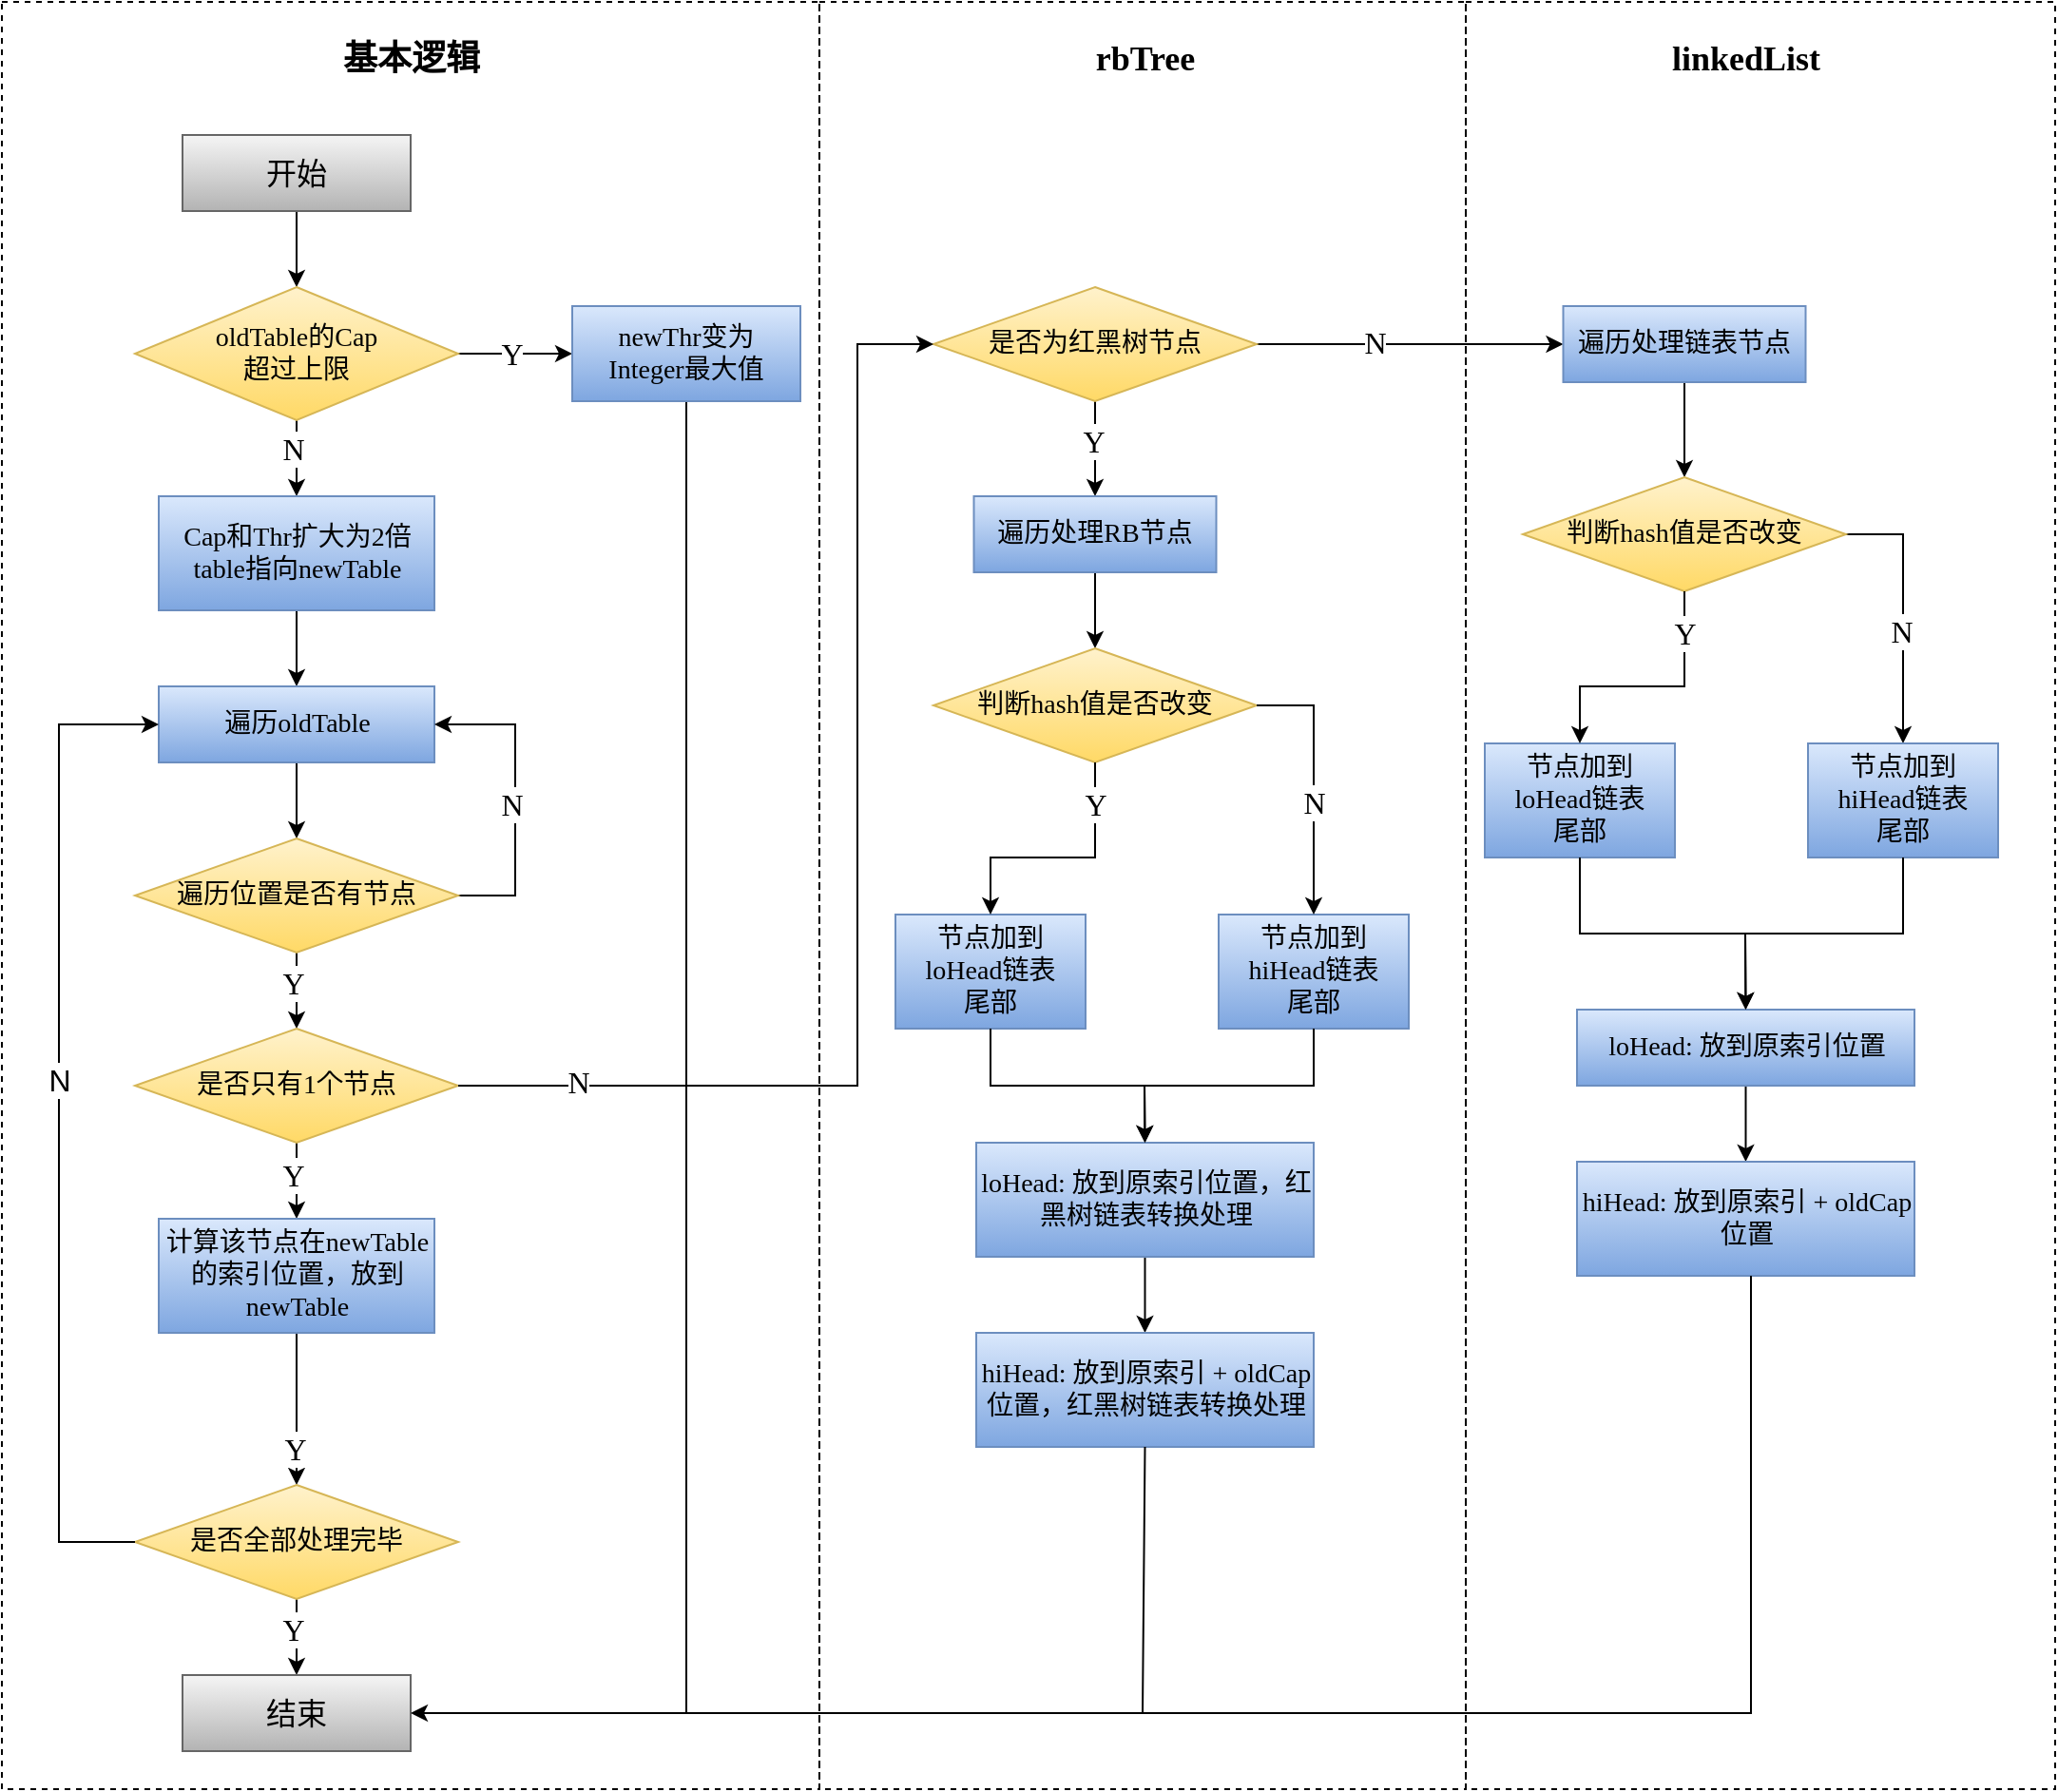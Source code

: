<mxfile version="21.2.8" type="device">
  <diagram name="Page-1" id="p_qODz6G86OCIYM5D9ev">
    <mxGraphModel dx="2058" dy="726" grid="1" gridSize="10" guides="1" tooltips="1" connect="1" arrows="1" fold="1" page="1" pageScale="1" pageWidth="827" pageHeight="1169" math="0" shadow="0">
      <root>
        <mxCell id="0" />
        <mxCell id="1" parent="0" />
        <mxCell id="Ba4Ca6-kx9OB7crVvw3S-46" value="" style="rounded=0;whiteSpace=wrap;html=1;fillColor=none;dashed=1;strokeWidth=1;" parent="1" vertex="1">
          <mxGeometry x="400" y="180" width="340" height="940" as="geometry" />
        </mxCell>
        <mxCell id="Ba4Ca6-kx9OB7crVvw3S-40" value="" style="endArrow=classic;html=1;rounded=0;exitX=1;exitY=0.5;exitDx=0;exitDy=0;entryX=0.5;entryY=0;entryDx=0;entryDy=0;" parent="1" source="Ba4Ca6-kx9OB7crVvw3S-29" target="Ba4Ca6-kx9OB7crVvw3S-33" edge="1">
          <mxGeometry width="50" height="50" relative="1" as="geometry">
            <mxPoint x="790" y="660" as="sourcePoint" />
            <mxPoint x="840" y="610" as="targetPoint" />
            <Array as="points">
              <mxPoint x="970" y="460" />
            </Array>
          </mxGeometry>
        </mxCell>
        <mxCell id="x6XxjloJ7OXMu2vvlHin-3" style="edgeStyle=orthogonalEdgeStyle;rounded=0;orthogonalLoop=1;jettySize=auto;html=1;exitX=0.5;exitY=1;exitDx=0;exitDy=0;entryX=0.5;entryY=0;entryDx=0;entryDy=0;" parent="1" source="x6XxjloJ7OXMu2vvlHin-1" target="x6XxjloJ7OXMu2vvlHin-2" edge="1">
          <mxGeometry relative="1" as="geometry" />
        </mxCell>
        <mxCell id="x6XxjloJ7OXMu2vvlHin-1" value="&lt;font style=&quot;font-size: 16px;&quot;&gt;开始&lt;/font&gt;" style="rounded=0;whiteSpace=wrap;html=1;fillColor=#f5f5f5;gradientColor=#b3b3b3;strokeColor=#666666;" parent="1" vertex="1">
          <mxGeometry x="65" y="250" width="120" height="40" as="geometry" />
        </mxCell>
        <mxCell id="x6XxjloJ7OXMu2vvlHin-5" style="edgeStyle=orthogonalEdgeStyle;rounded=0;orthogonalLoop=1;jettySize=auto;html=1;exitX=0.5;exitY=1;exitDx=0;exitDy=0;entryX=0.5;entryY=0;entryDx=0;entryDy=0;" parent="1" source="x6XxjloJ7OXMu2vvlHin-2" target="x6XxjloJ7OXMu2vvlHin-4" edge="1">
          <mxGeometry relative="1" as="geometry" />
        </mxCell>
        <mxCell id="x6XxjloJ7OXMu2vvlHin-33" style="edgeStyle=orthogonalEdgeStyle;rounded=0;orthogonalLoop=1;jettySize=auto;html=1;exitX=1;exitY=0.5;exitDx=0;exitDy=0;entryX=0;entryY=0.5;entryDx=0;entryDy=0;" parent="1" source="x6XxjloJ7OXMu2vvlHin-2" target="x6XxjloJ7OXMu2vvlHin-32" edge="1">
          <mxGeometry relative="1" as="geometry" />
        </mxCell>
        <mxCell id="x6XxjloJ7OXMu2vvlHin-2" value="&lt;font style=&quot;font-size: 14px;&quot; face=&quot;Verdana&quot;&gt;oldTable的Cap&lt;br&gt;超过上限&lt;/font&gt;" style="rhombus;whiteSpace=wrap;html=1;fillColor=#fff2cc;gradientColor=#ffd966;strokeColor=#d6b656;" parent="1" vertex="1">
          <mxGeometry x="40" y="330" width="170" height="70" as="geometry" />
        </mxCell>
        <mxCell id="x6XxjloJ7OXMu2vvlHin-7" style="edgeStyle=orthogonalEdgeStyle;rounded=0;orthogonalLoop=1;jettySize=auto;html=1;exitX=0.5;exitY=1;exitDx=0;exitDy=0;entryX=0.5;entryY=0;entryDx=0;entryDy=0;" parent="1" source="x6XxjloJ7OXMu2vvlHin-4" target="x6XxjloJ7OXMu2vvlHin-6" edge="1">
          <mxGeometry relative="1" as="geometry" />
        </mxCell>
        <mxCell id="x6XxjloJ7OXMu2vvlHin-4" value="&lt;font face=&quot;Verdana&quot; style=&quot;font-size: 14px;&quot;&gt;Cap和Thr扩大为2倍&lt;br&gt;table指向newTable&lt;/font&gt;" style="rounded=0;whiteSpace=wrap;html=1;fillColor=#dae8fc;gradientColor=#7ea6e0;strokeColor=#6c8ebf;" parent="1" vertex="1">
          <mxGeometry x="52.5" y="440" width="145" height="60" as="geometry" />
        </mxCell>
        <mxCell id="x6XxjloJ7OXMu2vvlHin-9" style="edgeStyle=orthogonalEdgeStyle;rounded=0;orthogonalLoop=1;jettySize=auto;html=1;exitX=0.5;exitY=1;exitDx=0;exitDy=0;entryX=0.5;entryY=0;entryDx=0;entryDy=0;" parent="1" source="x6XxjloJ7OXMu2vvlHin-6" target="x6XxjloJ7OXMu2vvlHin-8" edge="1">
          <mxGeometry relative="1" as="geometry" />
        </mxCell>
        <mxCell id="x6XxjloJ7OXMu2vvlHin-6" value="&lt;font face=&quot;Verdana&quot;&gt;&lt;span style=&quot;font-size: 14px;&quot;&gt;遍历oldTable&lt;/span&gt;&lt;/font&gt;" style="rounded=0;whiteSpace=wrap;html=1;fillColor=#dae8fc;gradientColor=#7ea6e0;strokeColor=#6c8ebf;" parent="1" vertex="1">
          <mxGeometry x="52.5" y="540" width="145" height="40" as="geometry" />
        </mxCell>
        <mxCell id="x6XxjloJ7OXMu2vvlHin-11" style="edgeStyle=orthogonalEdgeStyle;rounded=0;orthogonalLoop=1;jettySize=auto;html=1;exitX=0.5;exitY=1;exitDx=0;exitDy=0;entryX=0.5;entryY=0;entryDx=0;entryDy=0;" parent="1" source="x6XxjloJ7OXMu2vvlHin-8" target="x6XxjloJ7OXMu2vvlHin-10" edge="1">
          <mxGeometry relative="1" as="geometry" />
        </mxCell>
        <mxCell id="x6XxjloJ7OXMu2vvlHin-14" style="edgeStyle=orthogonalEdgeStyle;rounded=0;orthogonalLoop=1;jettySize=auto;html=1;exitX=1;exitY=0.5;exitDx=0;exitDy=0;entryX=1;entryY=0.5;entryDx=0;entryDy=0;" parent="1" source="x6XxjloJ7OXMu2vvlHin-8" target="x6XxjloJ7OXMu2vvlHin-6" edge="1">
          <mxGeometry relative="1" as="geometry">
            <Array as="points">
              <mxPoint x="240" y="650" />
              <mxPoint x="240" y="560" />
            </Array>
          </mxGeometry>
        </mxCell>
        <mxCell id="x6XxjloJ7OXMu2vvlHin-17" value="&lt;font style=&quot;font-size: 16px;&quot; face=&quot;Verdana&quot;&gt;N&lt;/font&gt;" style="edgeLabel;html=1;align=center;verticalAlign=middle;resizable=0;points=[];" parent="x6XxjloJ7OXMu2vvlHin-14" vertex="1" connectable="0">
          <mxGeometry x="0.093" y="2" relative="1" as="geometry">
            <mxPoint y="11" as="offset" />
          </mxGeometry>
        </mxCell>
        <mxCell id="x6XxjloJ7OXMu2vvlHin-8" value="&lt;font face=&quot;Verdana&quot;&gt;&lt;span style=&quot;font-size: 14px;&quot;&gt;遍历位置是否有节点&lt;/span&gt;&lt;/font&gt;" style="rhombus;whiteSpace=wrap;html=1;fillColor=#fff2cc;gradientColor=#ffd966;strokeColor=#d6b656;" parent="1" vertex="1">
          <mxGeometry x="40" y="620" width="170" height="60" as="geometry" />
        </mxCell>
        <mxCell id="x6XxjloJ7OXMu2vvlHin-13" style="edgeStyle=orthogonalEdgeStyle;rounded=0;orthogonalLoop=1;jettySize=auto;html=1;exitX=0.5;exitY=1;exitDx=0;exitDy=0;entryX=0.5;entryY=0;entryDx=0;entryDy=0;" parent="1" source="x6XxjloJ7OXMu2vvlHin-10" target="x6XxjloJ7OXMu2vvlHin-12" edge="1">
          <mxGeometry relative="1" as="geometry" />
        </mxCell>
        <mxCell id="x6XxjloJ7OXMu2vvlHin-10" value="&lt;font face=&quot;Verdana&quot;&gt;&lt;span style=&quot;font-size: 14px;&quot;&gt;是否只有1个节点&lt;/span&gt;&lt;/font&gt;" style="rhombus;whiteSpace=wrap;html=1;fillColor=#fff2cc;gradientColor=#ffd966;strokeColor=#d6b656;" parent="1" vertex="1">
          <mxGeometry x="40" y="720" width="170" height="60" as="geometry" />
        </mxCell>
        <mxCell id="x6XxjloJ7OXMu2vvlHin-19" style="edgeStyle=orthogonalEdgeStyle;rounded=0;orthogonalLoop=1;jettySize=auto;html=1;exitX=0.5;exitY=1;exitDx=0;exitDy=0;entryX=0.5;entryY=0;entryDx=0;entryDy=0;" parent="1" source="x6XxjloJ7OXMu2vvlHin-12" target="x6XxjloJ7OXMu2vvlHin-18" edge="1">
          <mxGeometry relative="1" as="geometry" />
        </mxCell>
        <mxCell id="x6XxjloJ7OXMu2vvlHin-12" value="&lt;font face=&quot;Verdana&quot;&gt;&lt;span style=&quot;font-size: 14px;&quot;&gt;计算该节点在newTable的索引位置，放到newTable&lt;/span&gt;&lt;/font&gt;" style="rounded=0;whiteSpace=wrap;html=1;fillColor=#dae8fc;gradientColor=#7ea6e0;strokeColor=#6c8ebf;" parent="1" vertex="1">
          <mxGeometry x="52.5" y="820" width="145" height="60" as="geometry" />
        </mxCell>
        <mxCell id="x6XxjloJ7OXMu2vvlHin-21" style="edgeStyle=orthogonalEdgeStyle;rounded=0;orthogonalLoop=1;jettySize=auto;html=1;exitX=0.5;exitY=1;exitDx=0;exitDy=0;" parent="1" source="x6XxjloJ7OXMu2vvlHin-18" target="x6XxjloJ7OXMu2vvlHin-20" edge="1">
          <mxGeometry relative="1" as="geometry" />
        </mxCell>
        <mxCell id="x6XxjloJ7OXMu2vvlHin-18" value="&lt;font face=&quot;Verdana&quot;&gt;&lt;span style=&quot;font-size: 14px;&quot;&gt;是否全部处理完毕&lt;/span&gt;&lt;/font&gt;" style="rhombus;whiteSpace=wrap;html=1;fillColor=#fff2cc;gradientColor=#ffd966;strokeColor=#d6b656;" parent="1" vertex="1">
          <mxGeometry x="40" y="960" width="170" height="60" as="geometry" />
        </mxCell>
        <mxCell id="x6XxjloJ7OXMu2vvlHin-22" style="edgeStyle=orthogonalEdgeStyle;rounded=0;orthogonalLoop=1;jettySize=auto;html=1;exitX=0;exitY=0.5;exitDx=0;exitDy=0;entryX=0;entryY=0.5;entryDx=0;entryDy=0;" parent="1" source="x6XxjloJ7OXMu2vvlHin-18" target="x6XxjloJ7OXMu2vvlHin-6" edge="1">
          <mxGeometry relative="1" as="geometry">
            <Array as="points">
              <mxPoint y="990" />
              <mxPoint y="560" />
            </Array>
          </mxGeometry>
        </mxCell>
        <mxCell id="x6XxjloJ7OXMu2vvlHin-23" value="&lt;font style=&quot;font-size: 16px;&quot;&gt;N&lt;/font&gt;" style="edgeLabel;html=1;align=center;verticalAlign=middle;resizable=0;points=[];" parent="x6XxjloJ7OXMu2vvlHin-22" vertex="1" connectable="0">
          <mxGeometry x="0.084" relative="1" as="geometry">
            <mxPoint as="offset" />
          </mxGeometry>
        </mxCell>
        <mxCell id="x6XxjloJ7OXMu2vvlHin-20" value="&lt;font style=&quot;font-size: 16px;&quot;&gt;结束&lt;/font&gt;" style="rounded=0;whiteSpace=wrap;html=1;fillColor=#f5f5f5;gradientColor=#b3b3b3;strokeColor=#666666;" parent="1" vertex="1">
          <mxGeometry x="65" y="1060" width="120" height="40" as="geometry" />
        </mxCell>
        <mxCell id="x6XxjloJ7OXMu2vvlHin-24" value="&lt;font face=&quot;Verdana&quot;&gt;&lt;span style=&quot;font-size: 16px;&quot;&gt;Y&lt;/span&gt;&lt;/font&gt;" style="edgeLabel;html=1;align=center;verticalAlign=middle;resizable=0;points=[];" parent="1" vertex="1" connectable="0">
          <mxGeometry x="131" y="697" as="geometry">
            <mxPoint x="-8" y="-1" as="offset" />
          </mxGeometry>
        </mxCell>
        <mxCell id="x6XxjloJ7OXMu2vvlHin-28" value="&lt;font face=&quot;Verdana&quot;&gt;&lt;span style=&quot;font-size: 16px;&quot;&gt;Y&lt;/span&gt;&lt;/font&gt;" style="edgeLabel;html=1;align=center;verticalAlign=middle;resizable=0;points=[];" parent="1" vertex="1" connectable="0">
          <mxGeometry x="131" y="1037" as="geometry">
            <mxPoint x="-8" y="-1" as="offset" />
          </mxGeometry>
        </mxCell>
        <mxCell id="x6XxjloJ7OXMu2vvlHin-29" value="&lt;font face=&quot;Verdana&quot;&gt;&lt;span style=&quot;font-size: 16px;&quot;&gt;Y&lt;/span&gt;&lt;/font&gt;" style="edgeLabel;html=1;align=center;verticalAlign=middle;resizable=0;points=[];" parent="1" vertex="1" connectable="0">
          <mxGeometry x="131" y="798" as="geometry">
            <mxPoint x="-8" y="-1" as="offset" />
          </mxGeometry>
        </mxCell>
        <mxCell id="x6XxjloJ7OXMu2vvlHin-30" value="&lt;font face=&quot;Verdana&quot;&gt;&lt;span style=&quot;font-size: 16px;&quot;&gt;Y&lt;/span&gt;&lt;/font&gt;" style="edgeLabel;html=1;align=center;verticalAlign=middle;resizable=0;points=[];" parent="1" vertex="1" connectable="0">
          <mxGeometry x="132" y="942" as="geometry">
            <mxPoint x="-8" y="-1" as="offset" />
          </mxGeometry>
        </mxCell>
        <mxCell id="x6XxjloJ7OXMu2vvlHin-31" value="&lt;font style=&quot;font-size: 16px;&quot; face=&quot;Verdana&quot;&gt;N&lt;/font&gt;" style="edgeLabel;html=1;align=center;verticalAlign=middle;resizable=0;points=[];" parent="1" vertex="1" connectable="0">
          <mxGeometry x="123" y="415" as="geometry" />
        </mxCell>
        <mxCell id="x6XxjloJ7OXMu2vvlHin-37" style="edgeStyle=orthogonalEdgeStyle;rounded=0;orthogonalLoop=1;jettySize=auto;html=1;exitX=0.5;exitY=1;exitDx=0;exitDy=0;entryX=1;entryY=0.5;entryDx=0;entryDy=0;" parent="1" source="x6XxjloJ7OXMu2vvlHin-32" target="x6XxjloJ7OXMu2vvlHin-20" edge="1">
          <mxGeometry relative="1" as="geometry" />
        </mxCell>
        <mxCell id="x6XxjloJ7OXMu2vvlHin-32" value="&lt;font face=&quot;Verdana&quot;&gt;&lt;span style=&quot;font-size: 14px;&quot;&gt;newThr变为&lt;br&gt;Integer最大值&lt;/span&gt;&lt;/font&gt;" style="rounded=0;whiteSpace=wrap;html=1;fillColor=#dae8fc;gradientColor=#7ea6e0;strokeColor=#6c8ebf;" parent="1" vertex="1">
          <mxGeometry x="270" y="340" width="120" height="50" as="geometry" />
        </mxCell>
        <mxCell id="x6XxjloJ7OXMu2vvlHin-34" value="&lt;font face=&quot;Verdana&quot;&gt;&lt;span style=&quot;font-size: 16px;&quot;&gt;Y&lt;/span&gt;&lt;/font&gt;" style="edgeLabel;html=1;align=center;verticalAlign=middle;resizable=0;points=[];" parent="1" vertex="1" connectable="0">
          <mxGeometry x="246" y="366" as="geometry">
            <mxPoint x="-8" y="-1" as="offset" />
          </mxGeometry>
        </mxCell>
        <mxCell id="Ba4Ca6-kx9OB7crVvw3S-5" style="edgeStyle=orthogonalEdgeStyle;rounded=0;orthogonalLoop=1;jettySize=auto;html=1;exitX=0.5;exitY=1;exitDx=0;exitDy=0;entryX=0.5;entryY=0;entryDx=0;entryDy=0;" parent="1" source="Ba4Ca6-kx9OB7crVvw3S-1" target="Ba4Ca6-kx9OB7crVvw3S-4" edge="1">
          <mxGeometry relative="1" as="geometry" />
        </mxCell>
        <mxCell id="Ba4Ca6-kx9OB7crVvw3S-22" style="edgeStyle=orthogonalEdgeStyle;rounded=0;orthogonalLoop=1;jettySize=auto;html=1;exitX=1;exitY=0.5;exitDx=0;exitDy=0;entryX=0;entryY=0.5;entryDx=0;entryDy=0;" parent="1" source="Ba4Ca6-kx9OB7crVvw3S-1" target="Ba4Ca6-kx9OB7crVvw3S-21" edge="1">
          <mxGeometry relative="1" as="geometry" />
        </mxCell>
        <mxCell id="Ba4Ca6-kx9OB7crVvw3S-1" value="&lt;font face=&quot;Verdana&quot;&gt;&lt;span style=&quot;font-size: 14px;&quot;&gt;是否为红黑树节点&lt;/span&gt;&lt;/font&gt;" style="rhombus;whiteSpace=wrap;html=1;fillColor=#fff2cc;gradientColor=#ffd966;strokeColor=#d6b656;" parent="1" vertex="1">
          <mxGeometry x="460" y="330" width="170" height="60" as="geometry" />
        </mxCell>
        <mxCell id="Ba4Ca6-kx9OB7crVvw3S-2" value="" style="endArrow=classic;html=1;rounded=0;exitX=1;exitY=0.5;exitDx=0;exitDy=0;entryX=0;entryY=0.5;entryDx=0;entryDy=0;strokeColor=#000000;" parent="1" source="x6XxjloJ7OXMu2vvlHin-10" target="Ba4Ca6-kx9OB7crVvw3S-1" edge="1">
          <mxGeometry width="50" height="50" relative="1" as="geometry">
            <mxPoint x="590" y="580" as="sourcePoint" />
            <mxPoint x="420" y="750" as="targetPoint" />
            <Array as="points">
              <mxPoint x="420" y="750" />
              <mxPoint x="420" y="360" />
            </Array>
          </mxGeometry>
        </mxCell>
        <mxCell id="Ba4Ca6-kx9OB7crVvw3S-3" value="&lt;font style=&quot;font-size: 16px;&quot; face=&quot;Verdana&quot;&gt;N&lt;/font&gt;" style="edgeLabel;html=1;align=center;verticalAlign=middle;resizable=0;points=[];" parent="1" vertex="1" connectable="0">
          <mxGeometry x="273" y="748" as="geometry" />
        </mxCell>
        <mxCell id="Ba4Ca6-kx9OB7crVvw3S-7" style="edgeStyle=orthogonalEdgeStyle;rounded=0;orthogonalLoop=1;jettySize=auto;html=1;exitX=0.5;exitY=1;exitDx=0;exitDy=0;" parent="1" source="Ba4Ca6-kx9OB7crVvw3S-4" target="Ba4Ca6-kx9OB7crVvw3S-6" edge="1">
          <mxGeometry relative="1" as="geometry" />
        </mxCell>
        <mxCell id="Ba4Ca6-kx9OB7crVvw3S-4" value="&lt;font face=&quot;Verdana&quot;&gt;&lt;span style=&quot;font-size: 14px;&quot;&gt;遍历处理RB节点&lt;/span&gt;&lt;/font&gt;" style="rounded=0;whiteSpace=wrap;html=1;fillColor=#dae8fc;gradientColor=#7ea6e0;strokeColor=#6c8ebf;" parent="1" vertex="1">
          <mxGeometry x="481.25" y="440" width="127.5" height="40" as="geometry" />
        </mxCell>
        <mxCell id="Ba4Ca6-kx9OB7crVvw3S-6" value="&lt;font face=&quot;Verdana&quot;&gt;&lt;span style=&quot;font-size: 14px;&quot;&gt;判断hash值是否改变&lt;/span&gt;&lt;/font&gt;" style="rhombus;whiteSpace=wrap;html=1;fillColor=#fff2cc;gradientColor=#ffd966;strokeColor=#d6b656;" parent="1" vertex="1">
          <mxGeometry x="460" y="520" width="170" height="60" as="geometry" />
        </mxCell>
        <mxCell id="Ba4Ca6-kx9OB7crVvw3S-8" value="&lt;font face=&quot;Verdana&quot;&gt;&lt;span style=&quot;font-size: 14px;&quot;&gt;节点加到&lt;br&gt;loHead链表&lt;br&gt;尾部&lt;/span&gt;&lt;/font&gt;" style="rounded=0;whiteSpace=wrap;html=1;fillColor=#dae8fc;gradientColor=#7ea6e0;strokeColor=#6c8ebf;" parent="1" vertex="1">
          <mxGeometry x="440" y="660" width="100" height="60" as="geometry" />
        </mxCell>
        <mxCell id="Ba4Ca6-kx9OB7crVvw3S-9" value="" style="endArrow=classic;html=1;rounded=0;entryX=0.5;entryY=0;entryDx=0;entryDy=0;exitX=0.5;exitY=1;exitDx=0;exitDy=0;" parent="1" source="Ba4Ca6-kx9OB7crVvw3S-6" target="Ba4Ca6-kx9OB7crVvw3S-8" edge="1">
          <mxGeometry width="50" height="50" relative="1" as="geometry">
            <mxPoint x="580" y="610" as="sourcePoint" />
            <mxPoint x="550" y="580" as="targetPoint" />
            <Array as="points">
              <mxPoint x="545" y="630" />
              <mxPoint x="490" y="630" />
            </Array>
          </mxGeometry>
        </mxCell>
        <mxCell id="Ba4Ca6-kx9OB7crVvw3S-10" value="&lt;font face=&quot;Verdana&quot;&gt;&lt;span style=&quot;font-size: 16px;&quot;&gt;Y&lt;/span&gt;&lt;/font&gt;" style="edgeLabel;html=1;align=center;verticalAlign=middle;resizable=0;points=[];" parent="1" vertex="1" connectable="0">
          <mxGeometry x="553" y="603" as="geometry">
            <mxPoint x="-8" y="-1" as="offset" />
          </mxGeometry>
        </mxCell>
        <mxCell id="Ba4Ca6-kx9OB7crVvw3S-11" value="&lt;font face=&quot;Verdana&quot;&gt;&lt;span style=&quot;font-size: 14px;&quot;&gt;节点加到&lt;br&gt;hiHead链表&lt;br&gt;尾部&lt;/span&gt;&lt;/font&gt;" style="rounded=0;whiteSpace=wrap;html=1;fillColor=#dae8fc;gradientColor=#7ea6e0;strokeColor=#6c8ebf;" parent="1" vertex="1">
          <mxGeometry x="610" y="660" width="100" height="60" as="geometry" />
        </mxCell>
        <mxCell id="Ba4Ca6-kx9OB7crVvw3S-12" value="" style="endArrow=classic;html=1;rounded=0;exitX=1;exitY=0.5;exitDx=0;exitDy=0;entryX=0.5;entryY=0;entryDx=0;entryDy=0;" parent="1" source="Ba4Ca6-kx9OB7crVvw3S-6" target="Ba4Ca6-kx9OB7crVvw3S-11" edge="1">
          <mxGeometry width="50" height="50" relative="1" as="geometry">
            <mxPoint x="500" y="630" as="sourcePoint" />
            <mxPoint x="550" y="580" as="targetPoint" />
            <Array as="points">
              <mxPoint x="660" y="550" />
            </Array>
          </mxGeometry>
        </mxCell>
        <mxCell id="Ba4Ca6-kx9OB7crVvw3S-13" value="&lt;font style=&quot;font-size: 16px;&quot; face=&quot;Verdana&quot;&gt;N&lt;/font&gt;" style="edgeLabel;html=1;align=center;verticalAlign=middle;resizable=0;points=[];" parent="1" vertex="1" connectable="0">
          <mxGeometry x="660" y="601" as="geometry" />
        </mxCell>
        <mxCell id="Ba4Ca6-kx9OB7crVvw3S-19" style="edgeStyle=orthogonalEdgeStyle;rounded=0;orthogonalLoop=1;jettySize=auto;html=1;exitX=0.5;exitY=1;exitDx=0;exitDy=0;entryX=0.5;entryY=0;entryDx=0;entryDy=0;" parent="1" source="Ba4Ca6-kx9OB7crVvw3S-14" target="Ba4Ca6-kx9OB7crVvw3S-18" edge="1">
          <mxGeometry relative="1" as="geometry" />
        </mxCell>
        <mxCell id="Ba4Ca6-kx9OB7crVvw3S-14" value="&lt;font face=&quot;Verdana&quot;&gt;&lt;span style=&quot;font-size: 14px;&quot;&gt;loHead: 放到原索引位置，红黑树链表转换处理&lt;/span&gt;&lt;/font&gt;" style="rounded=0;whiteSpace=wrap;html=1;fillColor=#dae8fc;gradientColor=#7ea6e0;strokeColor=#6c8ebf;" parent="1" vertex="1">
          <mxGeometry x="482.5" y="780" width="177.5" height="60" as="geometry" />
        </mxCell>
        <mxCell id="Ba4Ca6-kx9OB7crVvw3S-16" value="" style="endArrow=classic;html=1;rounded=0;exitX=0.5;exitY=1;exitDx=0;exitDy=0;entryX=0.5;entryY=0;entryDx=0;entryDy=0;" parent="1" source="Ba4Ca6-kx9OB7crVvw3S-8" target="Ba4Ca6-kx9OB7crVvw3S-14" edge="1">
          <mxGeometry width="50" height="50" relative="1" as="geometry">
            <mxPoint x="530" y="700" as="sourcePoint" />
            <mxPoint x="580" y="650" as="targetPoint" />
            <Array as="points">
              <mxPoint x="490" y="750" />
              <mxPoint x="571" y="750" />
            </Array>
          </mxGeometry>
        </mxCell>
        <mxCell id="Ba4Ca6-kx9OB7crVvw3S-17" value="" style="endArrow=classic;html=1;rounded=0;exitX=0.5;exitY=1;exitDx=0;exitDy=0;entryX=0.5;entryY=0;entryDx=0;entryDy=0;" parent="1" target="Ba4Ca6-kx9OB7crVvw3S-14" edge="1">
          <mxGeometry width="50" height="50" relative="1" as="geometry">
            <mxPoint x="660" y="720" as="sourcePoint" />
            <mxPoint x="741" y="780" as="targetPoint" />
            <Array as="points">
              <mxPoint x="660" y="750" />
              <mxPoint x="571" y="750" />
            </Array>
          </mxGeometry>
        </mxCell>
        <mxCell id="Ba4Ca6-kx9OB7crVvw3S-18" value="&lt;font face=&quot;Verdana&quot;&gt;&lt;span style=&quot;font-size: 14px;&quot;&gt;hiHead: 放到原索引 + oldCap 位置，红黑树链表转换处理&lt;/span&gt;&lt;/font&gt;" style="rounded=0;whiteSpace=wrap;html=1;fillColor=#dae8fc;gradientColor=#7ea6e0;strokeColor=#6c8ebf;" parent="1" vertex="1">
          <mxGeometry x="482.5" y="880" width="177.5" height="60" as="geometry" />
        </mxCell>
        <mxCell id="Ba4Ca6-kx9OB7crVvw3S-20" value="&lt;font face=&quot;Verdana&quot;&gt;&lt;span style=&quot;font-size: 16px;&quot;&gt;Y&lt;/span&gt;&lt;/font&gt;" style="edgeLabel;html=1;align=center;verticalAlign=middle;resizable=0;points=[];" parent="1" vertex="1" connectable="0">
          <mxGeometry x="552" y="412" as="geometry">
            <mxPoint x="-8" y="-1" as="offset" />
          </mxGeometry>
        </mxCell>
        <mxCell id="Ba4Ca6-kx9OB7crVvw3S-36" style="edgeStyle=orthogonalEdgeStyle;rounded=0;orthogonalLoop=1;jettySize=auto;html=1;exitX=0.5;exitY=1;exitDx=0;exitDy=0;entryX=0.5;entryY=0;entryDx=0;entryDy=0;" parent="1" source="Ba4Ca6-kx9OB7crVvw3S-21" target="Ba4Ca6-kx9OB7crVvw3S-29" edge="1">
          <mxGeometry relative="1" as="geometry" />
        </mxCell>
        <mxCell id="Ba4Ca6-kx9OB7crVvw3S-21" value="&lt;font face=&quot;Verdana&quot;&gt;&lt;span style=&quot;font-size: 14px;&quot;&gt;遍历处理链表节点&lt;/span&gt;&lt;/font&gt;" style="rounded=0;whiteSpace=wrap;html=1;fillColor=#dae8fc;gradientColor=#7ea6e0;strokeColor=#6c8ebf;" parent="1" vertex="1">
          <mxGeometry x="791.25" y="340" width="127.5" height="40" as="geometry" />
        </mxCell>
        <mxCell id="Ba4Ca6-kx9OB7crVvw3S-29" value="&lt;font face=&quot;Verdana&quot;&gt;&lt;span style=&quot;font-size: 14px;&quot;&gt;判断hash值是否改变&lt;/span&gt;&lt;/font&gt;" style="rhombus;whiteSpace=wrap;html=1;fillColor=#fff2cc;gradientColor=#ffd966;strokeColor=#d6b656;" parent="1" vertex="1">
          <mxGeometry x="770" y="430" width="170" height="60" as="geometry" />
        </mxCell>
        <mxCell id="Ba4Ca6-kx9OB7crVvw3S-30" value="&lt;font face=&quot;Verdana&quot;&gt;&lt;span style=&quot;font-size: 14px;&quot;&gt;节点加到&lt;br&gt;loHead链表&lt;br&gt;尾部&lt;/span&gt;&lt;/font&gt;" style="rounded=0;whiteSpace=wrap;html=1;fillColor=#dae8fc;gradientColor=#7ea6e0;strokeColor=#6c8ebf;" parent="1" vertex="1">
          <mxGeometry x="750" y="570" width="100" height="60" as="geometry" />
        </mxCell>
        <mxCell id="Ba4Ca6-kx9OB7crVvw3S-31" value="" style="endArrow=classic;html=1;rounded=0;entryX=0.5;entryY=0;entryDx=0;entryDy=0;exitX=0.5;exitY=1;exitDx=0;exitDy=0;" parent="1" source="Ba4Ca6-kx9OB7crVvw3S-29" target="Ba4Ca6-kx9OB7crVvw3S-30" edge="1">
          <mxGeometry width="50" height="50" relative="1" as="geometry">
            <mxPoint x="890" y="520" as="sourcePoint" />
            <mxPoint x="860" y="490" as="targetPoint" />
            <Array as="points">
              <mxPoint x="855" y="540" />
              <mxPoint x="800" y="540" />
            </Array>
          </mxGeometry>
        </mxCell>
        <mxCell id="Ba4Ca6-kx9OB7crVvw3S-32" value="&lt;font face=&quot;Verdana&quot;&gt;&lt;span style=&quot;font-size: 16px;&quot;&gt;Y&lt;/span&gt;&lt;/font&gt;" style="edgeLabel;html=1;align=center;verticalAlign=middle;resizable=0;points=[];" parent="1" vertex="1" connectable="0">
          <mxGeometry x="863" y="513" as="geometry">
            <mxPoint x="-8" y="-1" as="offset" />
          </mxGeometry>
        </mxCell>
        <mxCell id="Ba4Ca6-kx9OB7crVvw3S-33" value="&lt;font face=&quot;Verdana&quot;&gt;&lt;span style=&quot;font-size: 14px;&quot;&gt;节点加到&lt;br&gt;hiHead链表&lt;br&gt;尾部&lt;/span&gt;&lt;/font&gt;" style="rounded=0;whiteSpace=wrap;html=1;fillColor=#dae8fc;gradientColor=#7ea6e0;strokeColor=#6c8ebf;" parent="1" vertex="1">
          <mxGeometry x="920" y="570" width="100" height="60" as="geometry" />
        </mxCell>
        <mxCell id="Ba4Ca6-kx9OB7crVvw3S-35" value="&lt;font style=&quot;font-size: 16px;&quot; face=&quot;Verdana&quot;&gt;N&lt;/font&gt;" style="edgeLabel;html=1;align=center;verticalAlign=middle;resizable=0;points=[];" parent="1" vertex="1" connectable="0">
          <mxGeometry x="969" y="511" as="geometry" />
        </mxCell>
        <mxCell id="Ba4Ca6-kx9OB7crVvw3S-42" style="edgeStyle=orthogonalEdgeStyle;rounded=0;orthogonalLoop=1;jettySize=auto;html=1;exitX=0.5;exitY=1;exitDx=0;exitDy=0;entryX=0.5;entryY=0;entryDx=0;entryDy=0;" parent="1" source="Ba4Ca6-kx9OB7crVvw3S-37" target="Ba4Ca6-kx9OB7crVvw3S-41" edge="1">
          <mxGeometry relative="1" as="geometry" />
        </mxCell>
        <mxCell id="Ba4Ca6-kx9OB7crVvw3S-37" value="&lt;font face=&quot;Verdana&quot;&gt;&lt;span style=&quot;font-size: 14px;&quot;&gt;loHead: 放到原索引位置&lt;/span&gt;&lt;/font&gt;" style="rounded=0;whiteSpace=wrap;html=1;fillColor=#dae8fc;gradientColor=#7ea6e0;strokeColor=#6c8ebf;" parent="1" vertex="1">
          <mxGeometry x="798.5" y="710" width="177.5" height="40" as="geometry" />
        </mxCell>
        <mxCell id="Ba4Ca6-kx9OB7crVvw3S-38" value="" style="endArrow=classic;html=1;rounded=0;exitX=0.5;exitY=1;exitDx=0;exitDy=0;entryX=0.5;entryY=0;entryDx=0;entryDy=0;" parent="1" source="Ba4Ca6-kx9OB7crVvw3S-30" target="Ba4Ca6-kx9OB7crVvw3S-37" edge="1">
          <mxGeometry width="50" height="50" relative="1" as="geometry">
            <mxPoint x="790" y="660" as="sourcePoint" />
            <mxPoint x="840" y="610" as="targetPoint" />
            <Array as="points">
              <mxPoint x="800" y="670" />
              <mxPoint x="887" y="670" />
            </Array>
          </mxGeometry>
        </mxCell>
        <mxCell id="Ba4Ca6-kx9OB7crVvw3S-39" value="" style="endArrow=classic;html=1;rounded=0;exitX=0.5;exitY=1;exitDx=0;exitDy=0;entryX=0.5;entryY=0;entryDx=0;entryDy=0;" parent="1" source="Ba4Ca6-kx9OB7crVvw3S-33" target="Ba4Ca6-kx9OB7crVvw3S-37" edge="1">
          <mxGeometry width="50" height="50" relative="1" as="geometry">
            <mxPoint x="790" y="660" as="sourcePoint" />
            <mxPoint x="840" y="610" as="targetPoint" />
            <Array as="points">
              <mxPoint x="970" y="670" />
              <mxPoint x="887" y="670" />
            </Array>
          </mxGeometry>
        </mxCell>
        <mxCell id="Ba4Ca6-kx9OB7crVvw3S-41" value="&lt;font face=&quot;Verdana&quot;&gt;&lt;span style=&quot;font-size: 14px;&quot;&gt;hiHead: 放到原索引 + oldCap 位置&lt;/span&gt;&lt;/font&gt;" style="rounded=0;whiteSpace=wrap;html=1;fillColor=#dae8fc;gradientColor=#7ea6e0;strokeColor=#6c8ebf;" parent="1" vertex="1">
          <mxGeometry x="798.5" y="790" width="177.5" height="60" as="geometry" />
        </mxCell>
        <mxCell id="Ba4Ca6-kx9OB7crVvw3S-44" value="" style="endArrow=none;html=1;rounded=0;exitX=0.5;exitY=1;exitDx=0;exitDy=0;" parent="1" source="Ba4Ca6-kx9OB7crVvw3S-18" edge="1">
          <mxGeometry width="50" height="50" relative="1" as="geometry">
            <mxPoint x="700" y="900" as="sourcePoint" />
            <mxPoint x="330" y="1080" as="targetPoint" />
            <Array as="points">
              <mxPoint x="570" y="1080" />
            </Array>
          </mxGeometry>
        </mxCell>
        <mxCell id="Ba4Ca6-kx9OB7crVvw3S-45" value="" style="endArrow=none;html=1;rounded=0;" parent="1" edge="1">
          <mxGeometry width="50" height="50" relative="1" as="geometry">
            <mxPoint x="570" y="1080" as="sourcePoint" />
            <mxPoint x="890" y="850" as="targetPoint" />
            <Array as="points">
              <mxPoint x="890" y="1080" />
            </Array>
          </mxGeometry>
        </mxCell>
        <mxCell id="Ba4Ca6-kx9OB7crVvw3S-47" value="&lt;font size=&quot;1&quot; face=&quot;Verdana&quot;&gt;&lt;b style=&quot;font-size: 18px;&quot;&gt;rbTree&lt;/b&gt;&lt;/font&gt;" style="text;html=1;align=center;verticalAlign=middle;resizable=0;points=[];autosize=1;strokeColor=none;fillColor=none;" parent="1" vertex="1">
          <mxGeometry x="526.25" y="190" width="90" height="40" as="geometry" />
        </mxCell>
        <mxCell id="Ba4Ca6-kx9OB7crVvw3S-48" value="" style="rounded=0;whiteSpace=wrap;html=1;fillColor=none;dashed=1;strokeWidth=1;" parent="1" vertex="1">
          <mxGeometry x="740" y="180" width="310" height="940" as="geometry" />
        </mxCell>
        <mxCell id="Ba4Ca6-kx9OB7crVvw3S-49" value="&lt;font size=&quot;1&quot; face=&quot;Verdana&quot;&gt;&lt;b style=&quot;font-size: 18px;&quot;&gt;linkedList&lt;/b&gt;&lt;/font&gt;" style="text;html=1;align=center;verticalAlign=middle;resizable=0;points=[];autosize=1;strokeColor=none;fillColor=none;" parent="1" vertex="1">
          <mxGeometry x="827.25" y="190" width="120" height="40" as="geometry" />
        </mxCell>
        <mxCell id="Ba4Ca6-kx9OB7crVvw3S-51" value="&lt;font size=&quot;1&quot; face=&quot;Verdana&quot;&gt;&lt;b style=&quot;font-size: 18px;&quot;&gt;基本逻辑&lt;/b&gt;&lt;/font&gt;" style="text;html=1;align=center;verticalAlign=middle;resizable=0;points=[];autosize=1;strokeColor=none;fillColor=none;" parent="1" vertex="1">
          <mxGeometry x="135" y="190" width="100" height="40" as="geometry" />
        </mxCell>
        <mxCell id="yzhQefVu__7QQsV30pSx-1" value="&lt;font style=&quot;font-size: 16px;&quot; face=&quot;Verdana&quot;&gt;N&lt;/font&gt;" style="edgeLabel;html=1;align=center;verticalAlign=middle;resizable=0;points=[];" vertex="1" connectable="0" parent="1">
          <mxGeometry x="692" y="359" as="geometry" />
        </mxCell>
        <mxCell id="yzhQefVu__7QQsV30pSx-2" value="" style="rounded=0;whiteSpace=wrap;html=1;fillColor=none;dashed=1;strokeWidth=1;" vertex="1" parent="1">
          <mxGeometry x="-30" y="180" width="430" height="940" as="geometry" />
        </mxCell>
      </root>
    </mxGraphModel>
  </diagram>
</mxfile>
